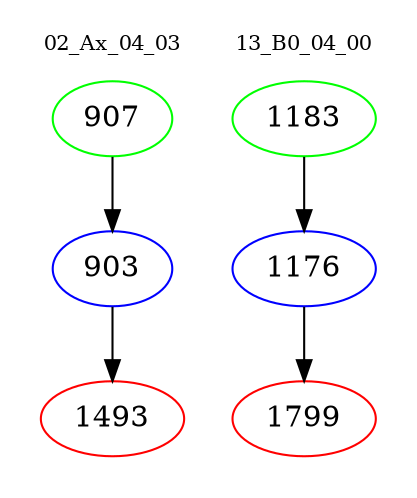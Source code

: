 digraph{
subgraph cluster_0 {
color = white
label = "02_Ax_04_03";
fontsize=10;
T0_907 [label="907", color="green"]
T0_907 -> T0_903 [color="black"]
T0_903 [label="903", color="blue"]
T0_903 -> T0_1493 [color="black"]
T0_1493 [label="1493", color="red"]
}
subgraph cluster_1 {
color = white
label = "13_B0_04_00";
fontsize=10;
T1_1183 [label="1183", color="green"]
T1_1183 -> T1_1176 [color="black"]
T1_1176 [label="1176", color="blue"]
T1_1176 -> T1_1799 [color="black"]
T1_1799 [label="1799", color="red"]
}
}

